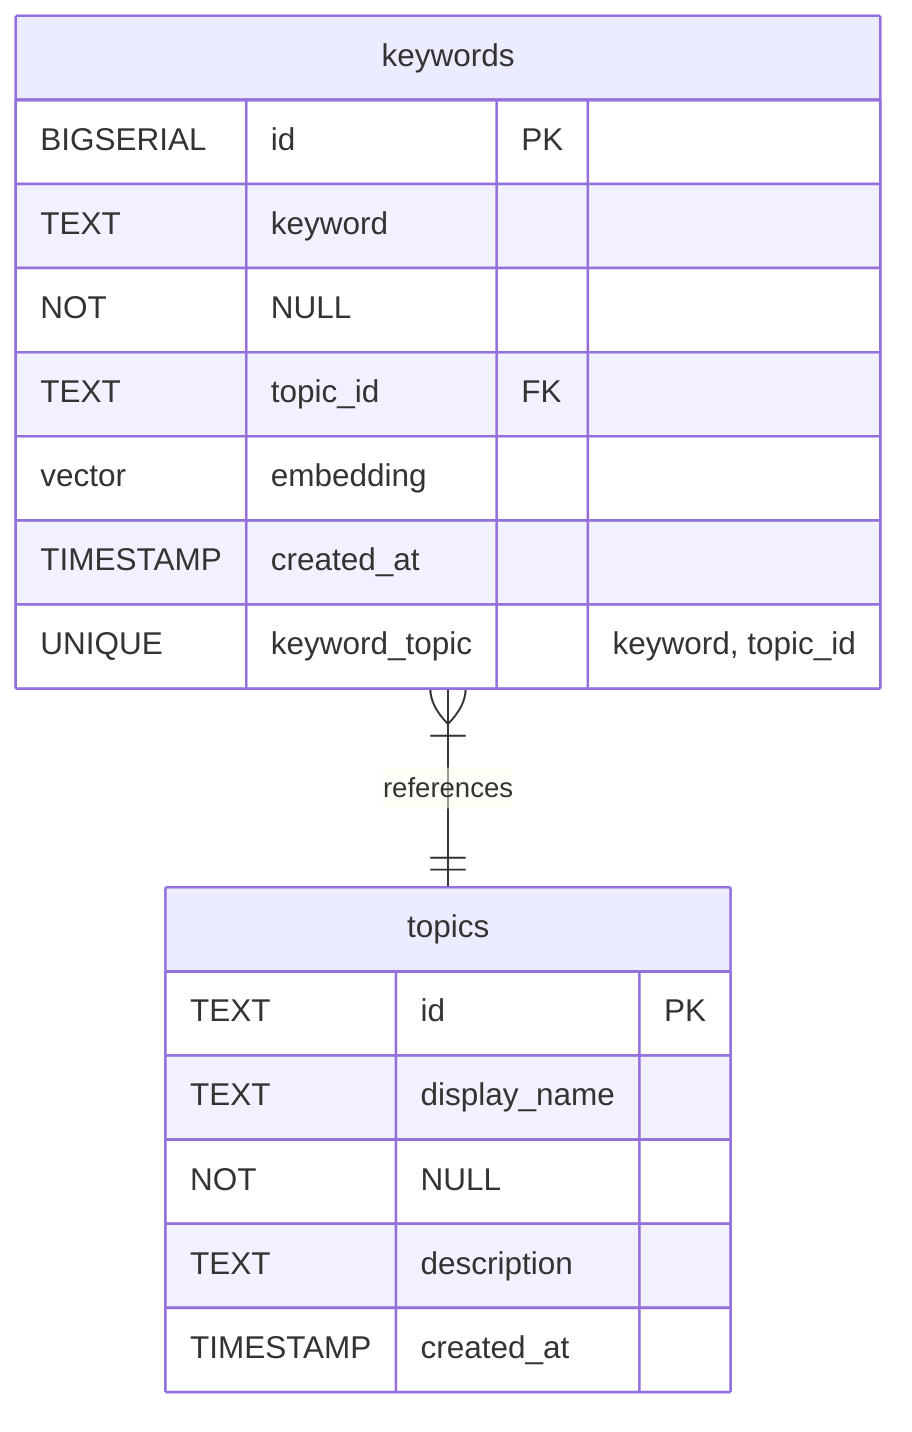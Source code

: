 erDiagram
    topics {
        TEXT id PK
        TEXT display_name NOT NULL
        TEXT description
        TIMESTAMP created_at
    }
    
    keywords {
        BIGSERIAL id PK
        TEXT keyword NOT NULL
        TEXT topic_id FK
        vector embedding
        TIMESTAMP created_at
        UNIQUE keyword_topic "keyword, topic_id"
    }
    
    keywords }|--|| topics : references